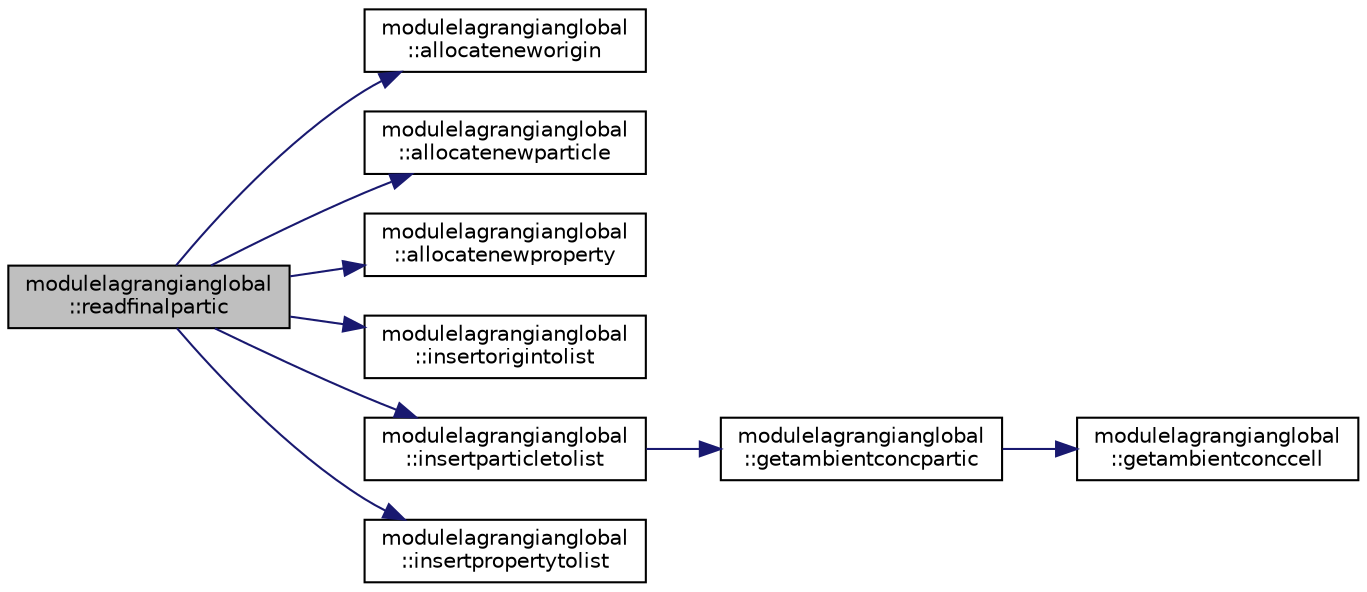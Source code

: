 digraph "modulelagrangianglobal::readfinalpartic"
{
 // LATEX_PDF_SIZE
  edge [fontname="Helvetica",fontsize="10",labelfontname="Helvetica",labelfontsize="10"];
  node [fontname="Helvetica",fontsize="10",shape=record];
  rankdir="LR";
  Node1 [label="modulelagrangianglobal\l::readfinalpartic",height=0.2,width=0.4,color="black", fillcolor="grey75", style="filled", fontcolor="black",tooltip=" "];
  Node1 -> Node2 [color="midnightblue",fontsize="10",style="solid",fontname="Helvetica"];
  Node2 [label="modulelagrangianglobal\l::allocateneworigin",height=0.2,width=0.4,color="black", fillcolor="white", style="filled",URL="$namespacemodulelagrangianglobal.html#a537c7269309c583343ae41dfe244a2b0",tooltip=" "];
  Node1 -> Node3 [color="midnightblue",fontsize="10",style="solid",fontname="Helvetica"];
  Node3 [label="modulelagrangianglobal\l::allocatenewparticle",height=0.2,width=0.4,color="black", fillcolor="white", style="filled",URL="$namespacemodulelagrangianglobal.html#adf7a8f7c3f2d3dd4f0472f6d4d1ec56e",tooltip=" "];
  Node1 -> Node4 [color="midnightblue",fontsize="10",style="solid",fontname="Helvetica"];
  Node4 [label="modulelagrangianglobal\l::allocatenewproperty",height=0.2,width=0.4,color="black", fillcolor="white", style="filled",URL="$namespacemodulelagrangianglobal.html#aa537bff97afb419645e62f2b096b2e56",tooltip=" "];
  Node1 -> Node5 [color="midnightblue",fontsize="10",style="solid",fontname="Helvetica"];
  Node5 [label="modulelagrangianglobal\l::insertorigintolist",height=0.2,width=0.4,color="black", fillcolor="white", style="filled",URL="$namespacemodulelagrangianglobal.html#ab902fc69902a11b86ed8b0b64ece38d9",tooltip=" "];
  Node1 -> Node6 [color="midnightblue",fontsize="10",style="solid",fontname="Helvetica"];
  Node6 [label="modulelagrangianglobal\l::insertparticletolist",height=0.2,width=0.4,color="black", fillcolor="white", style="filled",URL="$namespacemodulelagrangianglobal.html#a2d4644f4134b54b72e810da551bd14a9",tooltip=" "];
  Node6 -> Node7 [color="midnightblue",fontsize="10",style="solid",fontname="Helvetica"];
  Node7 [label="modulelagrangianglobal\l::getambientconcpartic",height=0.2,width=0.4,color="black", fillcolor="white", style="filled",URL="$namespacemodulelagrangianglobal.html#a48f3a78b845b645d04afad9baa94ac01",tooltip=" "];
  Node7 -> Node8 [color="midnightblue",fontsize="10",style="solid",fontname="Helvetica"];
  Node8 [label="modulelagrangianglobal\l::getambientconccell",height=0.2,width=0.4,color="black", fillcolor="white", style="filled",URL="$namespacemodulelagrangianglobal.html#a21c98c8cc24ebb92a5b8821af08be797",tooltip=" "];
  Node1 -> Node9 [color="midnightblue",fontsize="10",style="solid",fontname="Helvetica"];
  Node9 [label="modulelagrangianglobal\l::insertpropertytolist",height=0.2,width=0.4,color="black", fillcolor="white", style="filled",URL="$namespacemodulelagrangianglobal.html#ad71ed77715b3249cc24c592dfcca2fc8",tooltip=" "];
}
